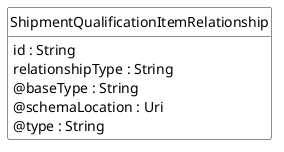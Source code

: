 @startuml
hide circle
hide methods
hide stereotype
show <<Enumeration>> stereotype
skinparam class {
   BackgroundColor<<Enumeration>> #E6F5F7
   BackgroundColor<<Ref>> #FFFFE0
   BackgroundColor<<Pivot>> #FFFFFFF
   BackgroundColor<<SimpleType>> #E2F0DA
   BackgroundColor #FCF2E3
}

class ShipmentQualificationItemRelationship <<Pivot>> {
    id : String
    relationshipType : String
    @baseType : String
    @schemaLocation : Uri
    @type : String
}


@enduml